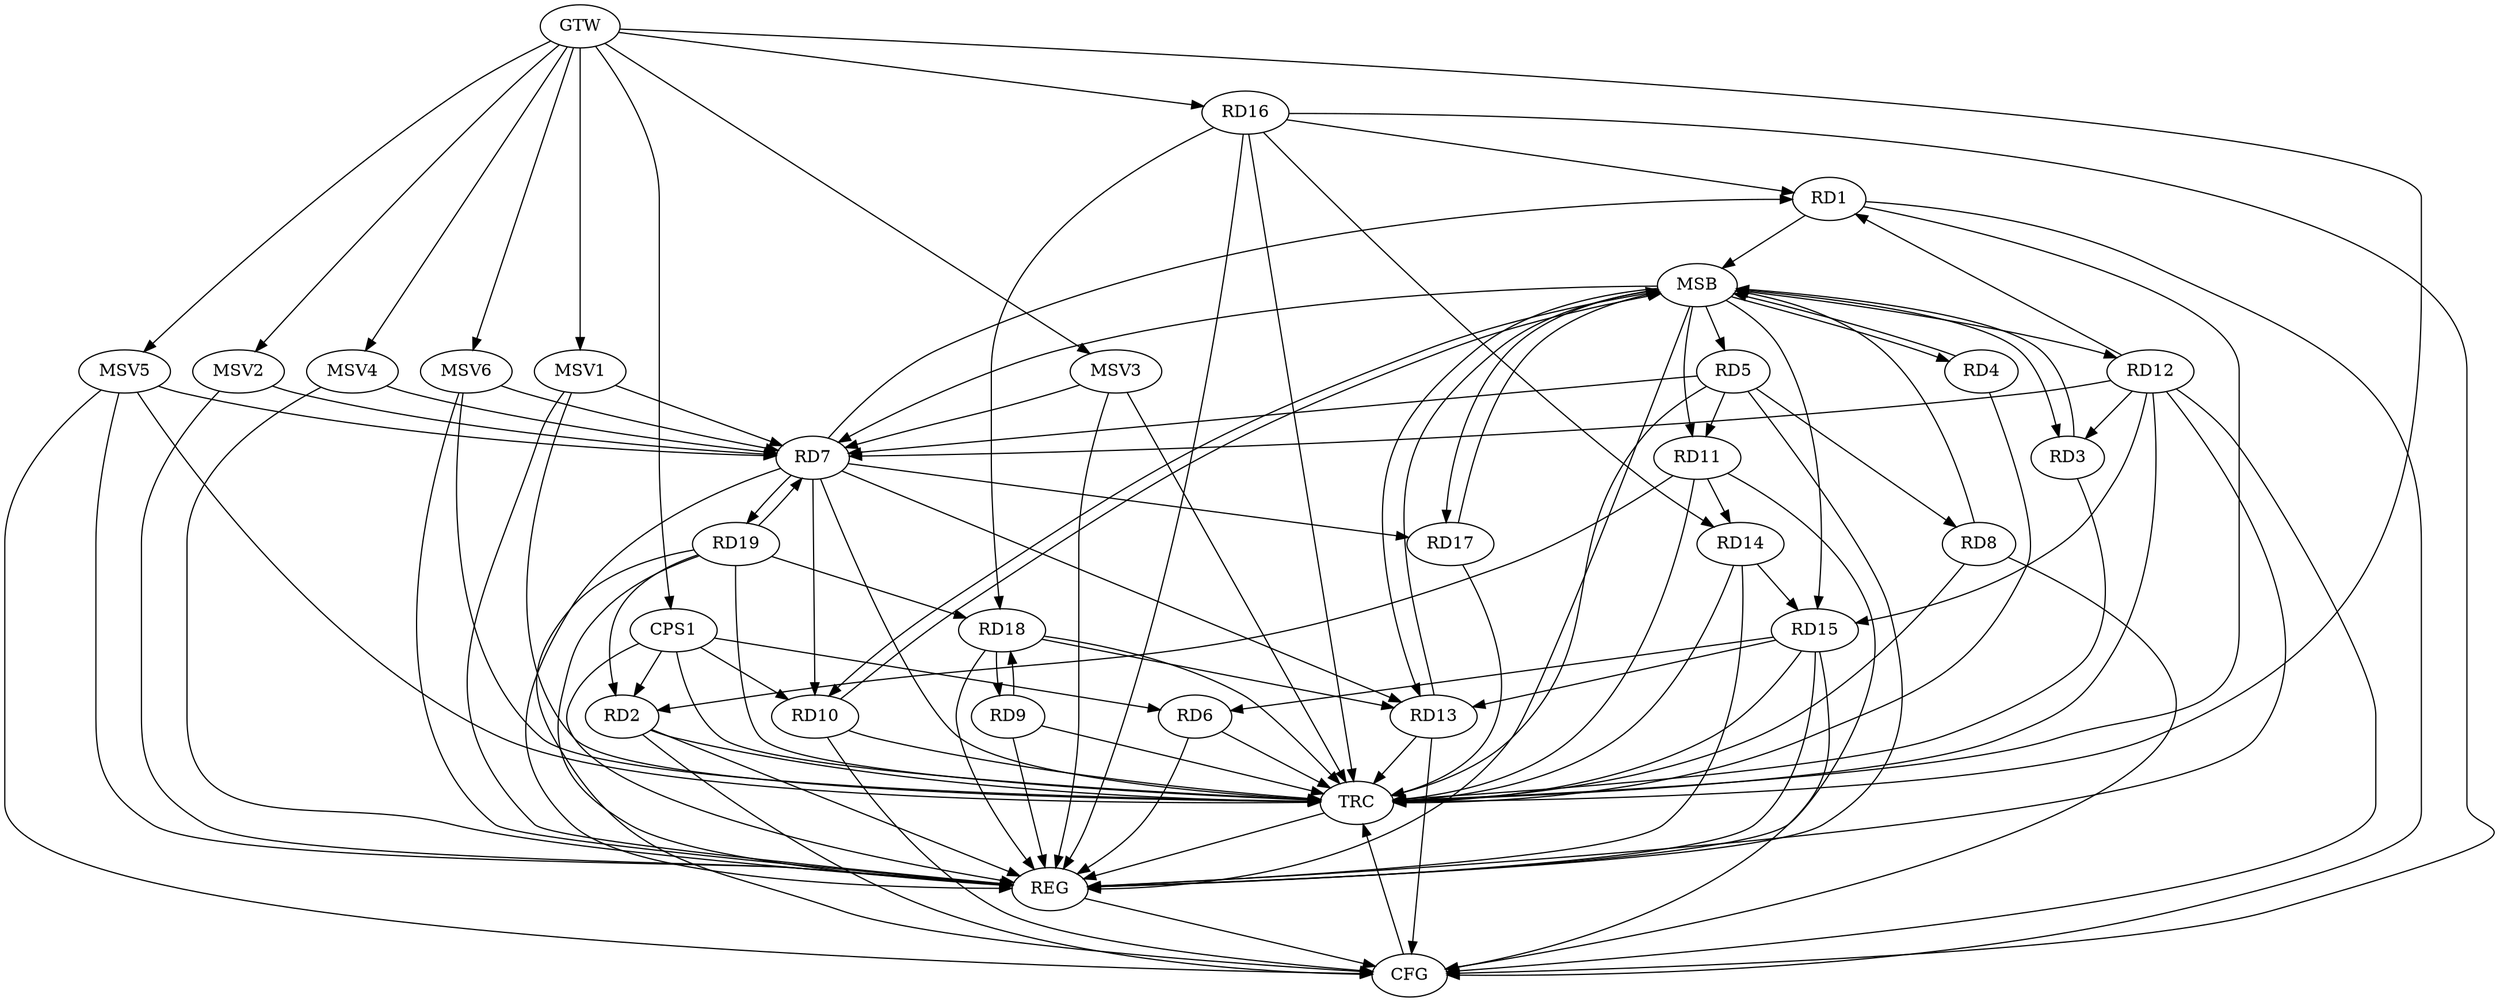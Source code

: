 strict digraph G {
  RD1 [ label="RD1" ];
  RD2 [ label="RD2" ];
  RD3 [ label="RD3" ];
  RD4 [ label="RD4" ];
  RD5 [ label="RD5" ];
  RD6 [ label="RD6" ];
  RD7 [ label="RD7" ];
  RD8 [ label="RD8" ];
  RD9 [ label="RD9" ];
  RD10 [ label="RD10" ];
  RD11 [ label="RD11" ];
  RD12 [ label="RD12" ];
  RD13 [ label="RD13" ];
  RD14 [ label="RD14" ];
  RD15 [ label="RD15" ];
  RD16 [ label="RD16" ];
  RD17 [ label="RD17" ];
  RD18 [ label="RD18" ];
  RD19 [ label="RD19" ];
  CPS1 [ label="CPS1" ];
  GTW [ label="GTW" ];
  REG [ label="REG" ];
  MSB [ label="MSB" ];
  CFG [ label="CFG" ];
  TRC [ label="TRC" ];
  MSV1 [ label="MSV1" ];
  MSV2 [ label="MSV2" ];
  MSV3 [ label="MSV3" ];
  MSV4 [ label="MSV4" ];
  MSV5 [ label="MSV5" ];
  MSV6 [ label="MSV6" ];
  RD7 -> RD1;
  RD12 -> RD1;
  RD16 -> RD1;
  RD11 -> RD2;
  RD19 -> RD2;
  RD12 -> RD3;
  RD5 -> RD7;
  RD5 -> RD8;
  RD5 -> RD11;
  RD15 -> RD6;
  RD7 -> RD10;
  RD12 -> RD7;
  RD7 -> RD13;
  RD7 -> RD17;
  RD7 -> RD19;
  RD19 -> RD7;
  RD9 -> RD18;
  RD18 -> RD9;
  RD11 -> RD14;
  RD12 -> RD15;
  RD15 -> RD13;
  RD18 -> RD13;
  RD14 -> RD15;
  RD16 -> RD14;
  RD16 -> RD18;
  RD19 -> RD18;
  CPS1 -> RD2;
  CPS1 -> RD6;
  CPS1 -> RD10;
  GTW -> RD16;
  GTW -> CPS1;
  RD2 -> REG;
  RD5 -> REG;
  RD6 -> REG;
  RD7 -> REG;
  RD9 -> REG;
  RD11 -> REG;
  RD12 -> REG;
  RD14 -> REG;
  RD15 -> REG;
  RD16 -> REG;
  RD18 -> REG;
  RD19 -> REG;
  CPS1 -> REG;
  RD1 -> MSB;
  MSB -> RD7;
  MSB -> RD10;
  MSB -> RD15;
  MSB -> REG;
  RD3 -> MSB;
  RD4 -> MSB;
  MSB -> RD5;
  MSB -> RD13;
  RD8 -> MSB;
  MSB -> RD17;
  RD10 -> MSB;
  RD13 -> MSB;
  MSB -> RD11;
  MSB -> RD12;
  RD17 -> MSB;
  MSB -> RD3;
  MSB -> RD4;
  RD13 -> CFG;
  RD8 -> CFG;
  RD12 -> CFG;
  RD19 -> CFG;
  RD2 -> CFG;
  RD1 -> CFG;
  RD10 -> CFG;
  RD16 -> CFG;
  RD15 -> CFG;
  REG -> CFG;
  RD1 -> TRC;
  RD2 -> TRC;
  RD3 -> TRC;
  RD4 -> TRC;
  RD5 -> TRC;
  RD6 -> TRC;
  RD7 -> TRC;
  RD8 -> TRC;
  RD9 -> TRC;
  RD10 -> TRC;
  RD11 -> TRC;
  RD12 -> TRC;
  RD13 -> TRC;
  RD14 -> TRC;
  RD15 -> TRC;
  RD16 -> TRC;
  RD17 -> TRC;
  RD18 -> TRC;
  RD19 -> TRC;
  CPS1 -> TRC;
  GTW -> TRC;
  CFG -> TRC;
  TRC -> REG;
  MSV1 -> RD7;
  GTW -> MSV1;
  MSV1 -> REG;
  MSV1 -> TRC;
  MSV2 -> RD7;
  MSV3 -> RD7;
  MSV4 -> RD7;
  GTW -> MSV2;
  MSV2 -> REG;
  GTW -> MSV3;
  MSV3 -> REG;
  MSV3 -> TRC;
  GTW -> MSV4;
  MSV4 -> REG;
  MSV5 -> RD7;
  GTW -> MSV5;
  MSV5 -> REG;
  MSV5 -> TRC;
  MSV5 -> CFG;
  MSV6 -> RD7;
  GTW -> MSV6;
  MSV6 -> REG;
  MSV6 -> TRC;
}
